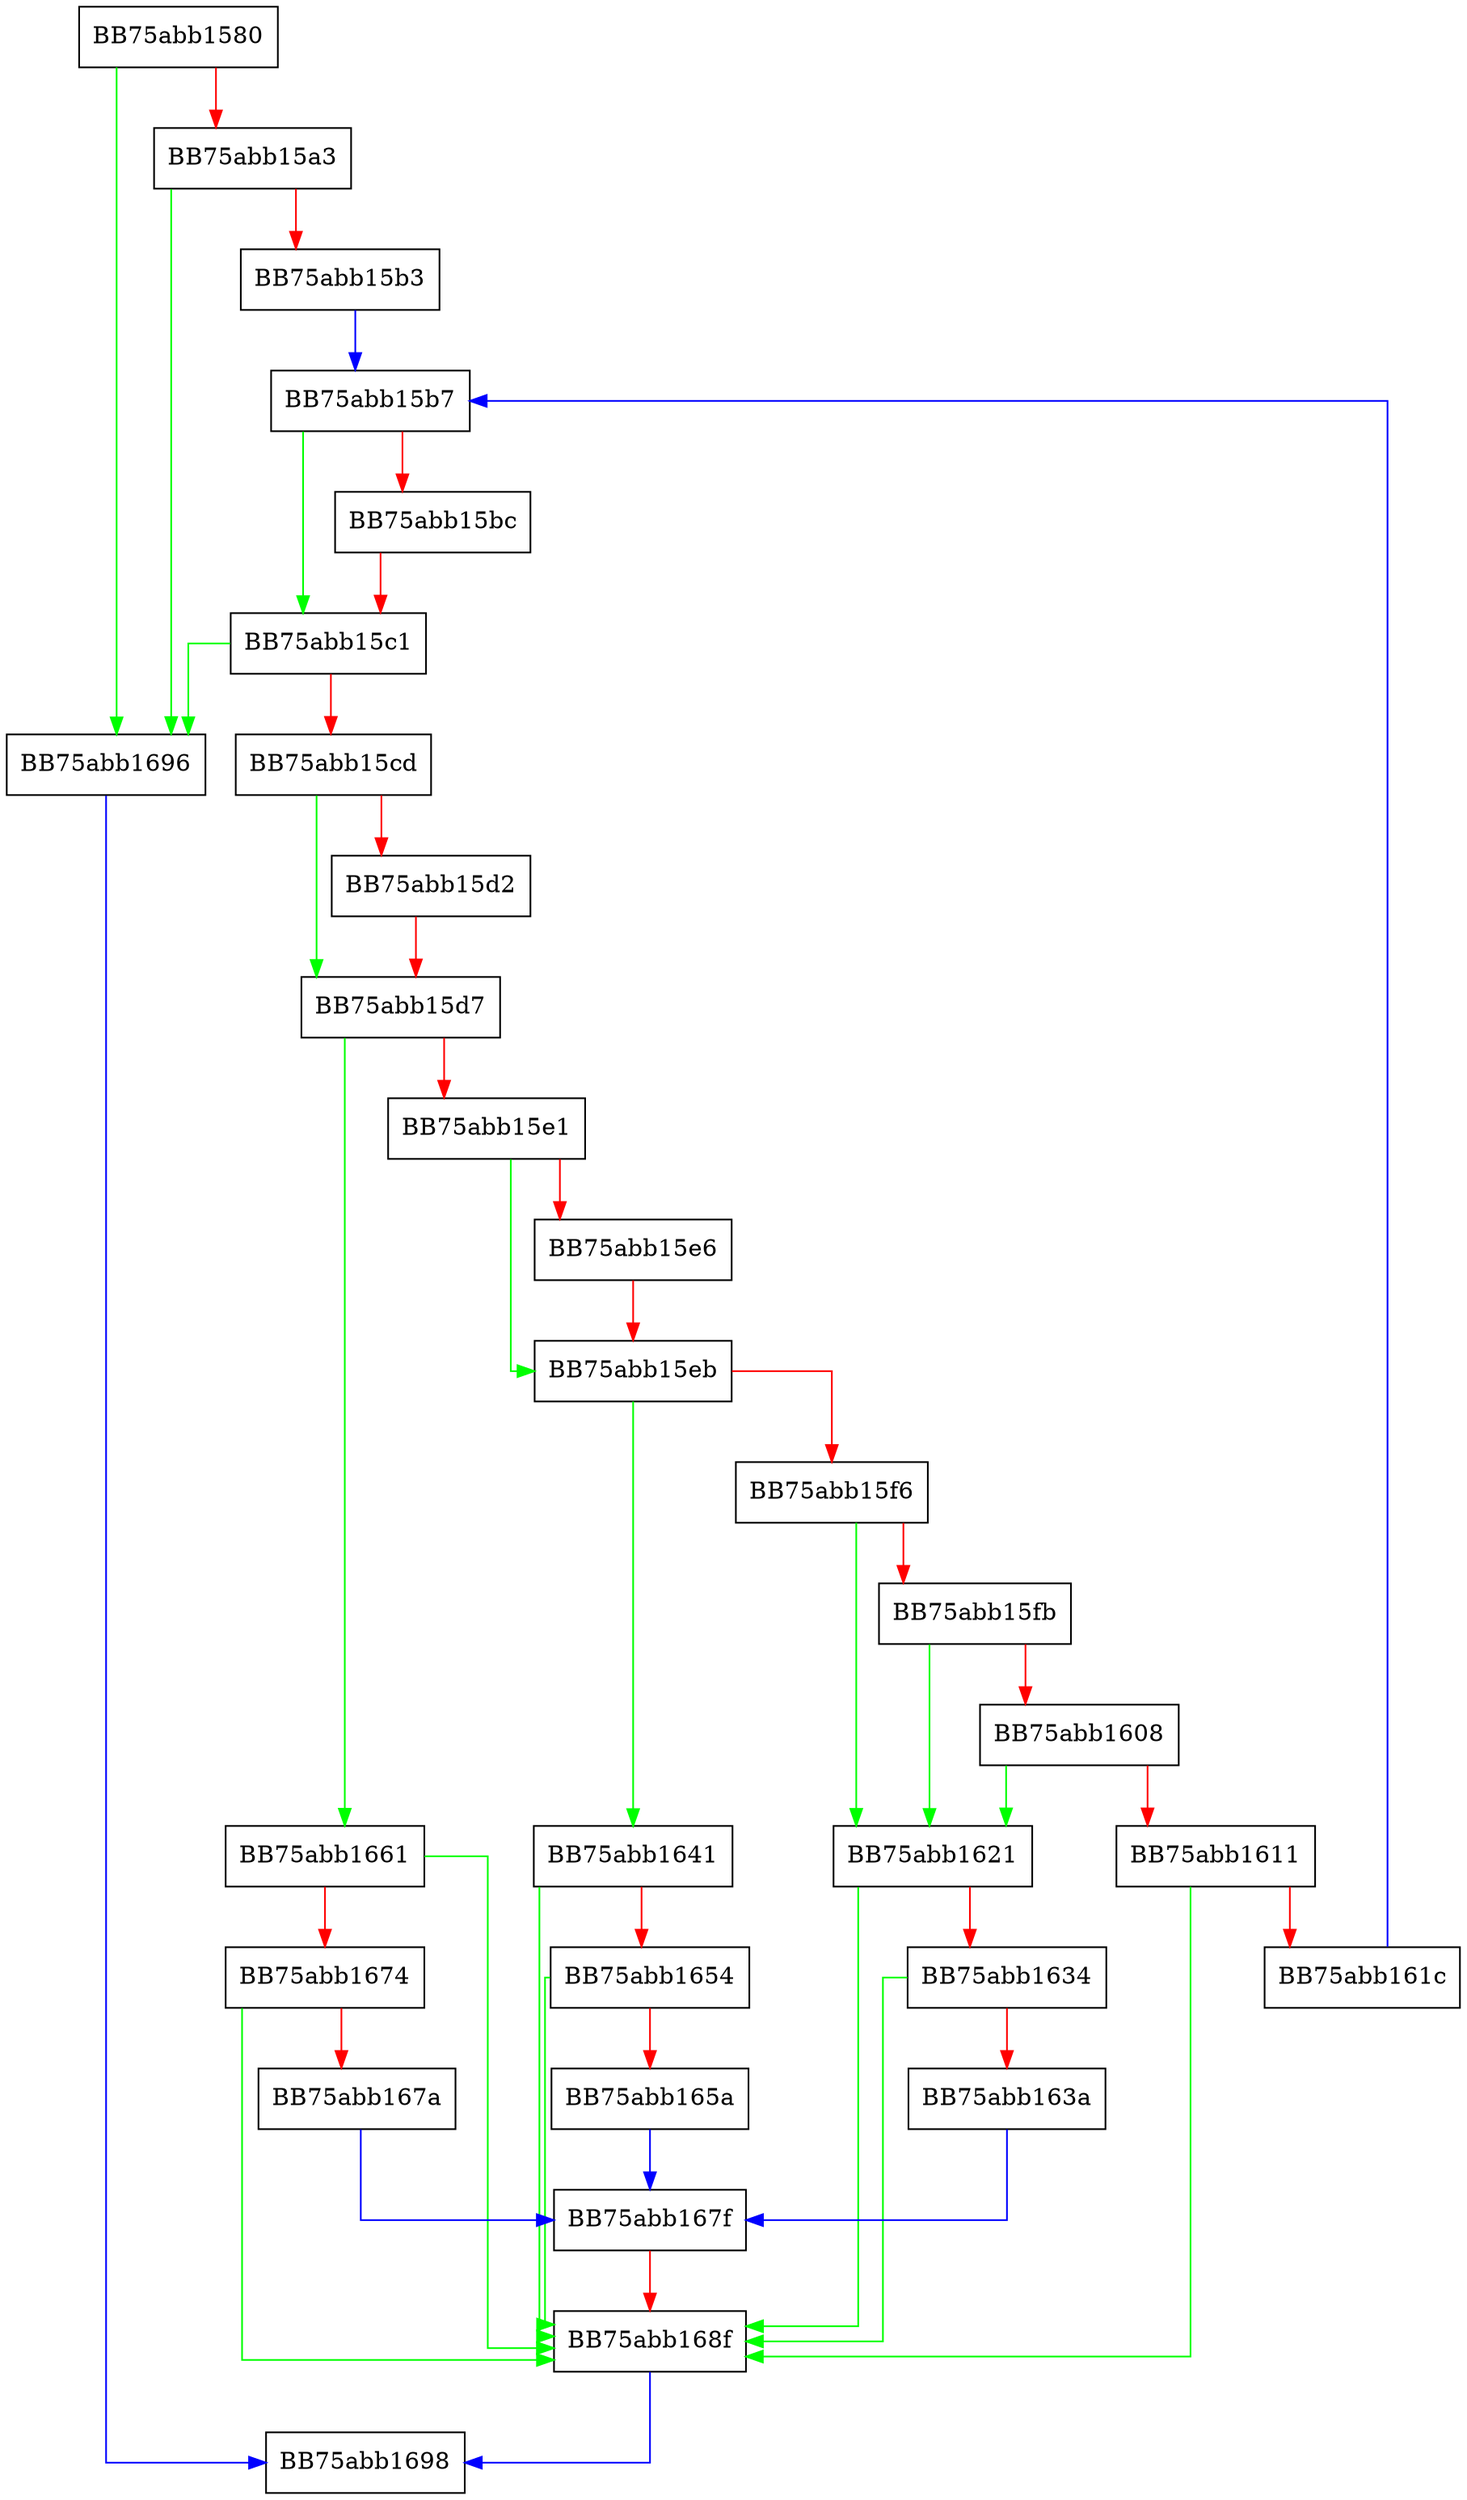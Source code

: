 digraph ReceivePinnedCertsDbvar {
  node [shape="box"];
  graph [splines=ortho];
  BB75abb1580 -> BB75abb1696 [color="green"];
  BB75abb1580 -> BB75abb15a3 [color="red"];
  BB75abb15a3 -> BB75abb1696 [color="green"];
  BB75abb15a3 -> BB75abb15b3 [color="red"];
  BB75abb15b3 -> BB75abb15b7 [color="blue"];
  BB75abb15b7 -> BB75abb15c1 [color="green"];
  BB75abb15b7 -> BB75abb15bc [color="red"];
  BB75abb15bc -> BB75abb15c1 [color="red"];
  BB75abb15c1 -> BB75abb1696 [color="green"];
  BB75abb15c1 -> BB75abb15cd [color="red"];
  BB75abb15cd -> BB75abb15d7 [color="green"];
  BB75abb15cd -> BB75abb15d2 [color="red"];
  BB75abb15d2 -> BB75abb15d7 [color="red"];
  BB75abb15d7 -> BB75abb1661 [color="green"];
  BB75abb15d7 -> BB75abb15e1 [color="red"];
  BB75abb15e1 -> BB75abb15eb [color="green"];
  BB75abb15e1 -> BB75abb15e6 [color="red"];
  BB75abb15e6 -> BB75abb15eb [color="red"];
  BB75abb15eb -> BB75abb1641 [color="green"];
  BB75abb15eb -> BB75abb15f6 [color="red"];
  BB75abb15f6 -> BB75abb1621 [color="green"];
  BB75abb15f6 -> BB75abb15fb [color="red"];
  BB75abb15fb -> BB75abb1621 [color="green"];
  BB75abb15fb -> BB75abb1608 [color="red"];
  BB75abb1608 -> BB75abb1621 [color="green"];
  BB75abb1608 -> BB75abb1611 [color="red"];
  BB75abb1611 -> BB75abb168f [color="green"];
  BB75abb1611 -> BB75abb161c [color="red"];
  BB75abb161c -> BB75abb15b7 [color="blue"];
  BB75abb1621 -> BB75abb168f [color="green"];
  BB75abb1621 -> BB75abb1634 [color="red"];
  BB75abb1634 -> BB75abb168f [color="green"];
  BB75abb1634 -> BB75abb163a [color="red"];
  BB75abb163a -> BB75abb167f [color="blue"];
  BB75abb1641 -> BB75abb168f [color="green"];
  BB75abb1641 -> BB75abb1654 [color="red"];
  BB75abb1654 -> BB75abb168f [color="green"];
  BB75abb1654 -> BB75abb165a [color="red"];
  BB75abb165a -> BB75abb167f [color="blue"];
  BB75abb1661 -> BB75abb168f [color="green"];
  BB75abb1661 -> BB75abb1674 [color="red"];
  BB75abb1674 -> BB75abb168f [color="green"];
  BB75abb1674 -> BB75abb167a [color="red"];
  BB75abb167a -> BB75abb167f [color="blue"];
  BB75abb167f -> BB75abb168f [color="red"];
  BB75abb168f -> BB75abb1698 [color="blue"];
  BB75abb1696 -> BB75abb1698 [color="blue"];
}